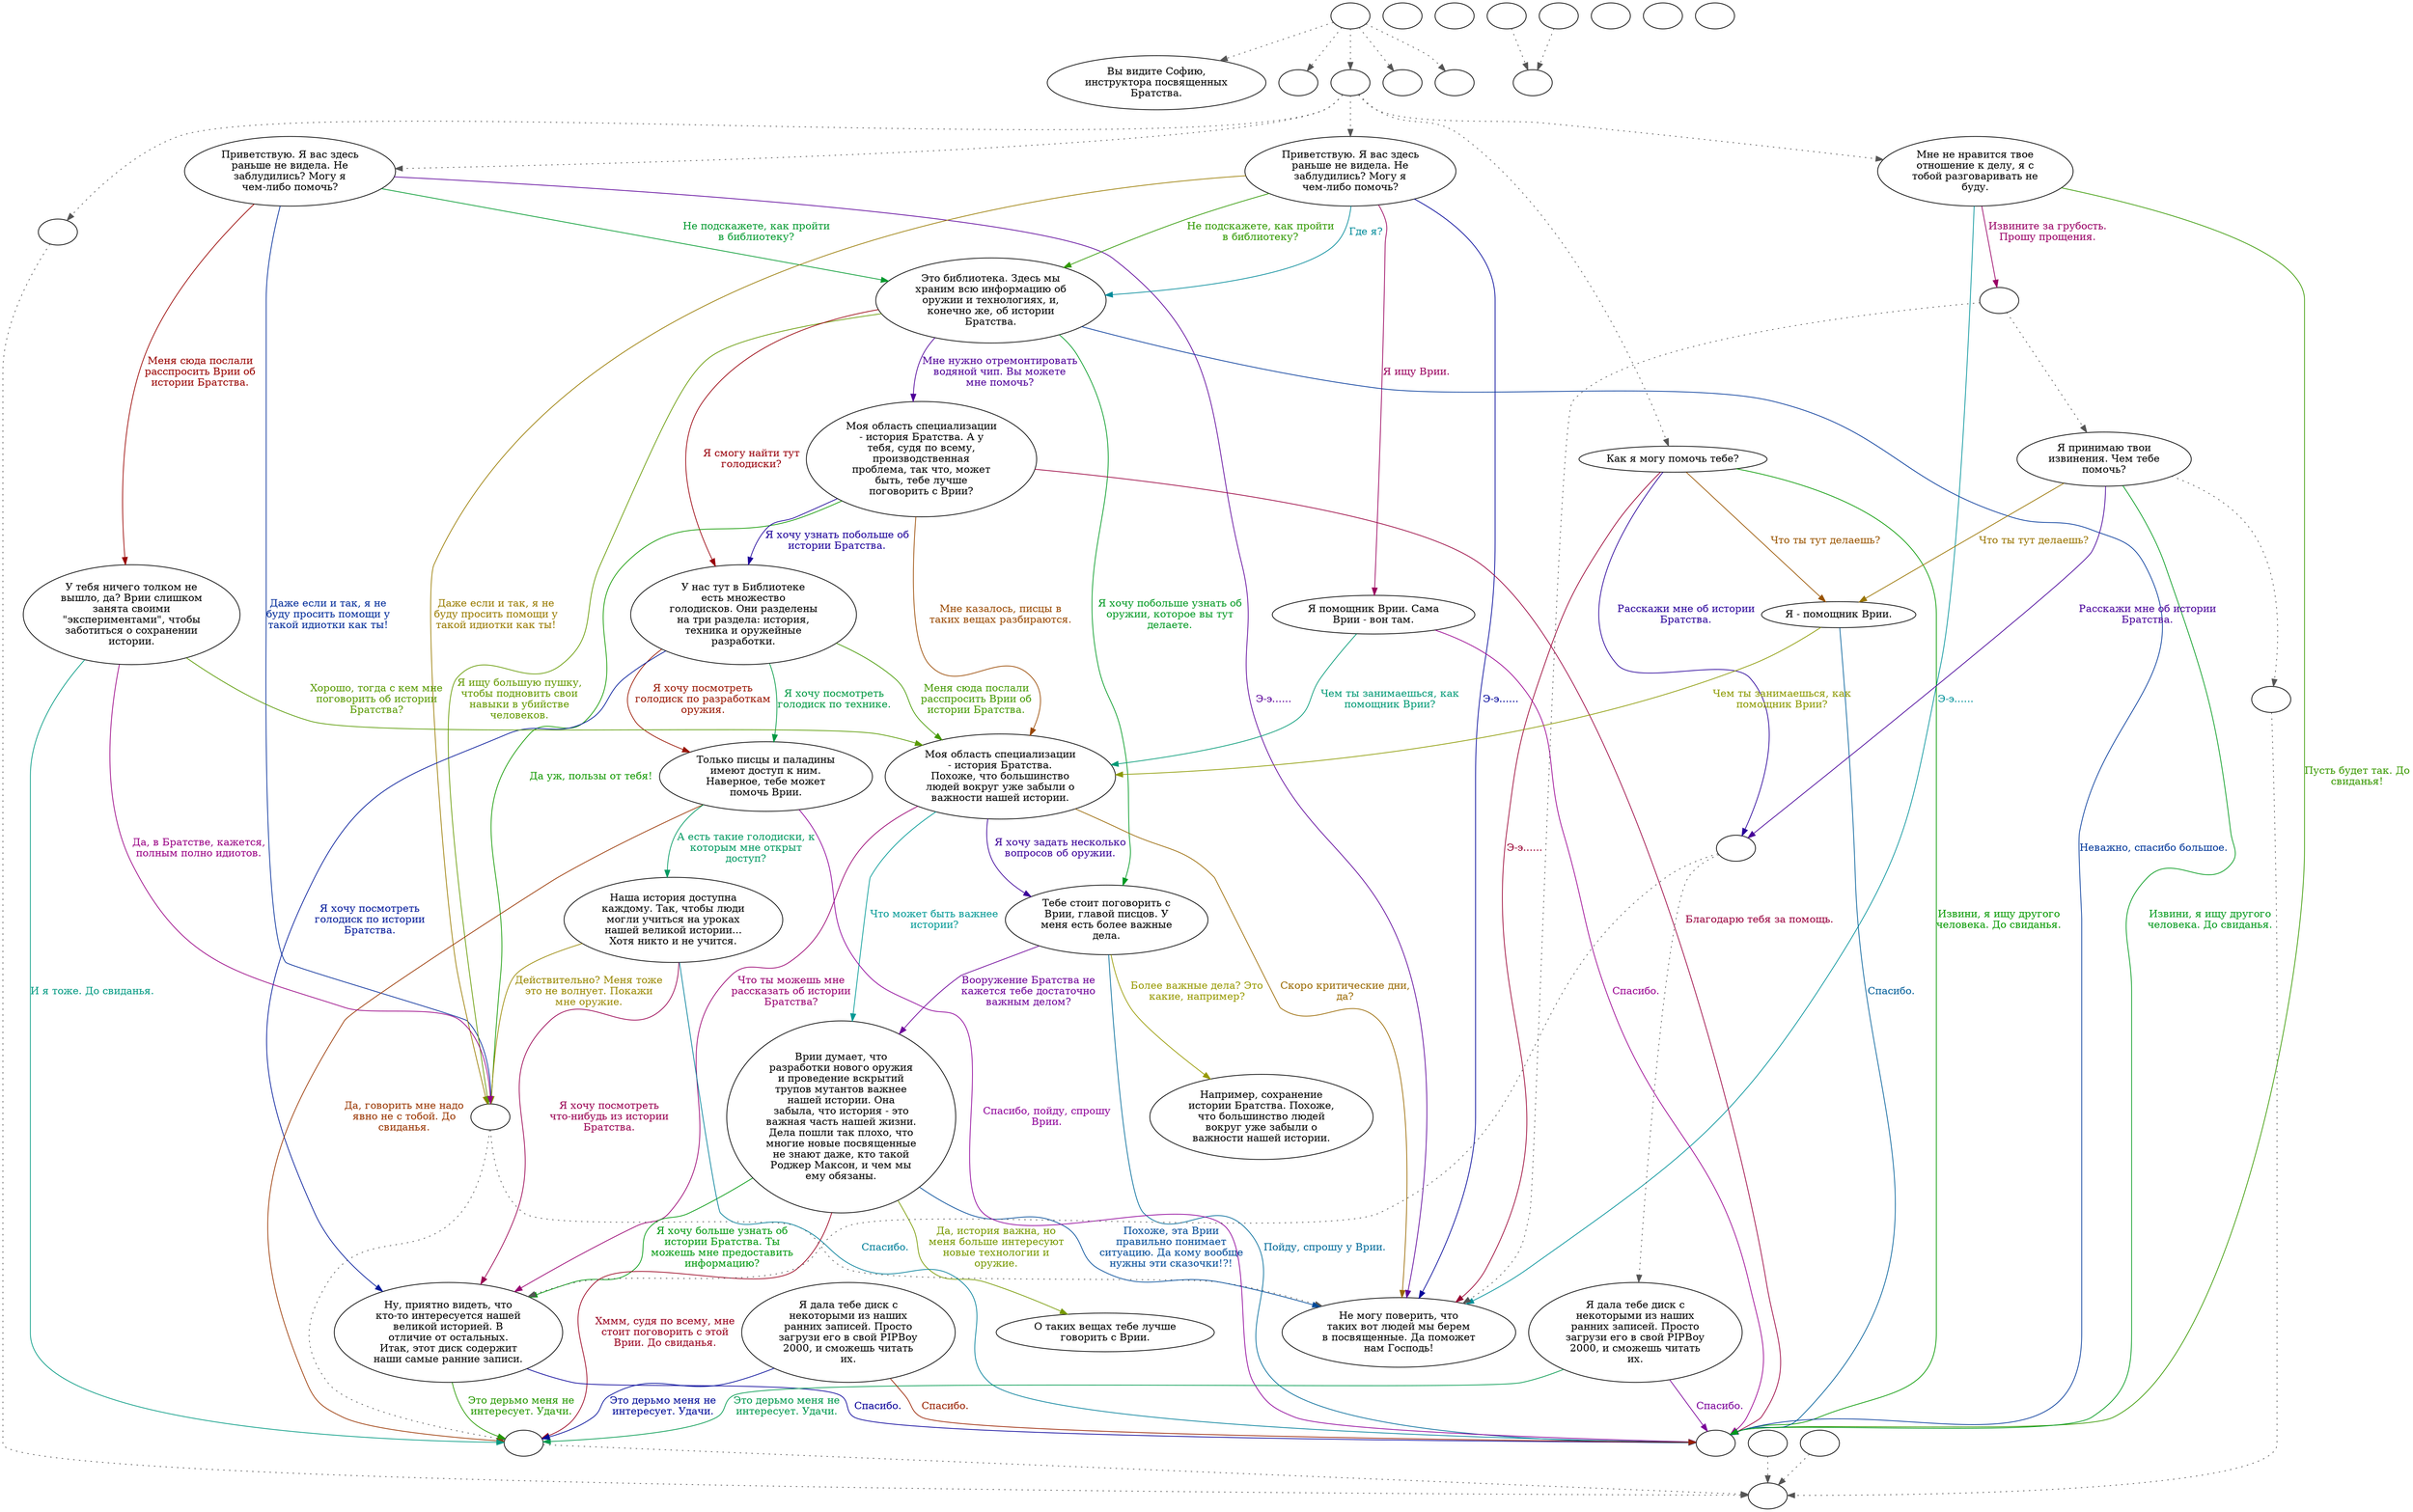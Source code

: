 digraph sophia {
  "start" [style=filled       fillcolor="#FFFFFF"       color="#000000"]
  "start" -> "look_at_p_proc" [style=dotted color="#555555"]
  "start" -> "pickup_p_proc" [style=dotted color="#555555"]
  "start" -> "talk_p_proc" [style=dotted color="#555555"]
  "start" -> "critter_p_proc" [style=dotted color="#555555"]
  "start" -> "destroy_p_proc" [style=dotted color="#555555"]
  "start" [label=""]
  "combat" [style=filled       fillcolor="#FFFFFF"       color="#000000"]
  "combat" [label=""]
  "critter_p_proc" [style=filled       fillcolor="#FFFFFF"       color="#000000"]
  "critter_p_proc" [label=""]
  "pickup_p_proc" [style=filled       fillcolor="#FFFFFF"       color="#000000"]
  "pickup_p_proc" [label=""]
  "talk_p_proc" [style=filled       fillcolor="#FFFFFF"       color="#000000"]
  "talk_p_proc" -> "get_reaction" [style=dotted color="#555555"]
  "talk_p_proc" -> "goto20" [style=dotted color="#555555"]
  "talk_p_proc" -> "goto16" [style=dotted color="#555555"]
  "talk_p_proc" -> "goto14" [style=dotted color="#555555"]
  "talk_p_proc" -> "goto00" [style=dotted color="#555555"]
  "talk_p_proc" [label=""]
  "destroy_p_proc" [style=filled       fillcolor="#FFFFFF"       color="#000000"]
  "destroy_p_proc" [label=""]
  "look_at_p_proc" [style=filled       fillcolor="#FFFFFF"       color="#000000"]
  "look_at_p_proc" [label="Вы видите Софию,\nинструктора посвященных\nБратства."]
  "goto00" [style=filled       fillcolor="#FFFFFF"       color="#000000"]
  "goto00" [label="Приветствую. Я вас здесь\nраньше не видела. Не\nзаблудились? Могу я\nчем-либо помочь?"]
  "goto00" -> "goto01" [label="Э-э......" color="#000499" fontcolor="#000499"]
  "goto00" -> "goto02" [label="Не подскажете, как пройти\nв библиотеку?" color="#319900" fontcolor="#319900"]
  "goto00" -> "goto03" [label="Я ищу Врии." color="#99005D" fontcolor="#99005D"]
  "goto00" -> "goto02" [label="Где я?" color="#008A99" fontcolor="#008A99"]
  "goto00" -> "anger" [label="Даже если и так, я не\nбуду просить помощи у\nтакой идиотки как ты!" color="#997B00" fontcolor="#997B00"]
  "goto01" [style=filled       fillcolor="#FFFFFF"       color="#000000"]
  "goto01" [label="Не могу поверить, что\nтаких вот людей мы берем\nв посвященные. Да поможет\nнам Господь!"]
  "goto02" [style=filled       fillcolor="#FFFFFF"       color="#000000"]
  "goto02" [label="Это библиотека. Здесь мы\nхраним всю информацию об\nоружии и технологиях, и,\nконечно же, об истории\nБратства."]
  "goto02" -> "goto04" [label="Мне нужно отремонтировать\nводяной чип. Вы можете\nмне помочь?" color="#4F0099" fontcolor="#4F0099"]
  "goto02" -> "goto05" [label="Я хочу побольше узнать об\nоружии, которое вы тут\nделаете." color="#009922" fontcolor="#009922"]
  "goto02" -> "goto06" [label="Я смогу найти тут\nголодиски?" color="#99000B" fontcolor="#99000B"]
  "goto02" -> "gotoend" [label="Неважно, спасибо большое." color="#003799" fontcolor="#003799"]
  "goto02" -> "anger" [label="Я ищу большую пушку,\nчтобы подновить свои\nнавыки в убийстве\nчеловеков." color="#649900" fontcolor="#649900"]
  "goto03" [style=filled       fillcolor="#FFFFFF"       color="#000000"]
  "goto03" [label="Я помощник Врии. Сама\nВрии - вон там."]
  "goto03" -> "gotoend" [label="Спасибо." color="#990090" fontcolor="#990090"]
  "goto03" -> "goto07" [label="Чем ты занимаешься, как\nпомощник Врии?" color="#009975" fontcolor="#009975"]
  "goto04" [style=filled       fillcolor="#FFFFFF"       color="#000000"]
  "goto04" [label="Моя область специализации\n- история Братства. А у\nтебя, судя по всему,\nпроизводственная\nпроблема, так что, может\nбыть, тебе лучше\nпоговорить с Врии?"]
  "goto04" -> "goto07" [label="Мне казалось, писцы в\nтаких вещах разбираются." color="#994800" fontcolor="#994800"]
  "goto04" -> "goto06" [label="Я хочу узнать побольше об\nистории Братства." color="#1C0099" fontcolor="#1C0099"]
  "goto04" -> "anger" [label="Да уж, пользы от тебя!" color="#119900" fontcolor="#119900"]
  "goto04" -> "gotoend" [label="Благодарю тебя за помощь." color="#99003E" fontcolor="#99003E"]
  "goto05" [style=filled       fillcolor="#FFFFFF"       color="#000000"]
  "goto05" [label="Тебе стоит поговорить с\nВрии, главой писцов. У\nменя есть более важные\nдела."]
  "goto05" -> "gotoend" [label="Пойду, спрошу у Врии." color="#006A99" fontcolor="#006A99"]
  "goto05" -> "goto08" [label="Более важные дела? Это\nкакие, например?" color="#979900" fontcolor="#979900"]
  "goto05" -> "goto09" [label="Вооружение Братства не\nкажется тебе достаточно\nважным делом?" color="#6E0099" fontcolor="#6E0099"]
  "goto06" [style=filled       fillcolor="#FFFFFF"       color="#000000"]
  "goto06" [label="У нас тут в Библиотеке\nесть множество\nголодисков. Они разделены\nна три раздела: история,\nтехника и оружейные\nразработки."]
  "goto06" -> "goto11" [label="Я хочу посмотреть\nголодиск по технике." color="#009942" fontcolor="#009942"]
  "goto06" -> "goto11" [label="Я хочу посмотреть\nголодиск по разработкам\nоружия." color="#991500" fontcolor="#991500"]
  "goto06" -> "goto12" [label="Я хочу посмотреть\nголодиск по истории\nБратства." color="#001899" fontcolor="#001899"]
  "goto06" -> "goto07" [label="Меня сюда послали\nрасспросить Врии об\nистории Братства." color="#449900" fontcolor="#449900"]
  "goto07" [style=filled       fillcolor="#FFFFFF"       color="#000000"]
  "goto07" [label="Моя область специализации\n- история Братства.\nПохоже, что большинство\nлюдей вокруг уже забыли о\nважности нашей истории."]
  "goto07" -> "goto12" [label="Что ты можешь мне\nрассказать об истории\nБратства?" color="#990071" fontcolor="#990071"]
  "goto07" -> "goto09" [label="Что может быть важнее\nистории?" color="#009995" fontcolor="#009995"]
  "goto07" -> "goto01" [label="Скоро критические дни,\nда?" color="#996800" fontcolor="#996800"]
  "goto07" -> "goto05" [label="Я хочу задать несколько\nвопросов об оружии." color="#3B0099" fontcolor="#3B0099"]
  "goto08" [style=filled       fillcolor="#FFFFFF"       color="#000000"]
  "goto08" [label="Например, сохранение\nистории Братства. Похоже,\nчто большинство людей\nвокруг уже забыли о\nважности нашей истории."]
  "goto09" [style=filled       fillcolor="#FFFFFF"       color="#000000"]
  "goto09" [label="Врии думает, что\nразработки нового оружия\nи проведение вскрытий\nтрупов мутантов важнее\nнашей истории. Она\nзабыла, что история - это\nважная часть нашей жизни.\nДела пошли так плохо, что\nмногие новые посвященные\nне знают даже, кто такой\nРоджер Максон, и чем мы\nему обязаны."]
  "goto09" -> "goto12" [label="Я хочу больше узнать об\nистории Братства. Ты\nможешь мне предоставить\nинформацию?" color="#00990F" fontcolor="#00990F"]
  "goto09" -> "DownReact" [label="Хммм, судя по всему, мне\nстоит поговорить с этой\nВрии. До свиданья." color="#99001E" fontcolor="#99001E"]
  "goto09" -> "goto01" [label="Похоже, эта Врии\nправильно понимает\nситуацию. Да кому вообще\nнужны эти сказочки!?!" color="#004B99" fontcolor="#004B99"]
  "goto09" -> "goto10" [label="Да, история важна, но\nменя больше интересуют\nновые технологии и\nоружие." color="#779900" fontcolor="#779900"]
  "goto10" [style=filled       fillcolor="#FFFFFF"       color="#000000"]
  "goto10" [label="О таких вещах тебе лучше\nговорить с Врии."]
  "goto11" [style=filled       fillcolor="#FFFFFF"       color="#000000"]
  "goto11" [label="Только писцы и паладины\nимеют доступ к ним.\nНаверное, тебе может\nпомочь Врии."]
  "goto11" -> "gotoend" [label="Спасибо, пойду, спрошу\nВрии." color="#8E0099" fontcolor="#8E0099"]
  "goto11" -> "goto13" [label="А есть такие голодиски, к\nкоторым мне открыт\nдоступ?" color="#009961" fontcolor="#009961"]
  "goto11" -> "DownReact" [label="Да, говорить мне надо\nявно не с тобой. До\nсвиданья." color="#993500" fontcolor="#993500"]
  "goto12" [style=filled       fillcolor="#FFFFFF"       color="#000000"]
  "goto12" [label="Ну, приятно видеть, что\nкто-то интересуется нашей\nвеликой историей. В\nотличие от остальных.\nИтак, этот диск содержит\nнаши самые ранние записи."]
  "goto12" -> "gotoend" [label="Спасибо." color="#080099" fontcolor="#080099"]
  "goto12" -> "DownReact" [label="Это дерьмо меня не\nинтересует. Удачи." color="#259900" fontcolor="#259900"]
  "goto13" [style=filled       fillcolor="#FFFFFF"       color="#000000"]
  "goto13" [label="Наша история доступна\nкаждому. Так, чтобы люди\nмогли учиться на уроках\nнашей великой истории...\nХотя никто и не учится."]
  "goto13" -> "goto12" [label="Я хочу посмотреть\nчто-нибудь из истории\nБратства." color="#990051" fontcolor="#990051"]
  "goto13" -> "gotoend" [label="Спасибо." color="#007E99" fontcolor="#007E99"]
  "goto13" -> "anger" [label="Действительно? Меня тоже\nэто не волнует. Покажи\nмне оружие." color="#998800" fontcolor="#998800"]
  "goto14" [style=filled       fillcolor="#FFFFFF"       color="#000000"]
  "goto14" [label="Приветствую. Я вас здесь\nраньше не видела. Не\nзаблудились? Могу я\nчем-либо помочь?"]
  "goto14" -> "goto01" [label="Э-э......" color="#5B0099" fontcolor="#5B0099"]
  "goto14" -> "goto02" [label="Не подскажете, как пройти\nв библиотеку?" color="#00992E" fontcolor="#00992E"]
  "goto14" -> "goto15" [label="Меня сюда послали\nрасспросить Врии об\nистории Братства." color="#990200" fontcolor="#990200"]
  "goto14" -> "anger" [label="Даже если и так, я не\nбуду просить помощи у\nтакой идиотки как ты!" color="#002B99" fontcolor="#002B99"]
  "goto15" [style=filled       fillcolor="#FFFFFF"       color="#000000"]
  "goto15" [label="У тебя ничего толком не\nвышло, да? Врии слишком\nзанята своими\n\"экспериментами\", чтобы\nзаботиться о сохранении\nистории."]
  "goto15" -> "goto07" [label="Хорошо, тогда с кем мне\nпоговорить об истории\nБратства?" color="#589900" fontcolor="#589900"]
  "goto15" -> "anger" [label="Да, в Братстве, кажется,\nполным полно идиотов." color="#990084" fontcolor="#990084"]
  "goto15" -> "DownReact" [label="И я тоже. До свиданья." color="#009981" fontcolor="#009981"]
  "goto16" [style=filled       fillcolor="#FFFFFF"       color="#000000"]
  "goto16" [label="Как я могу помочь тебе?"]
  "goto16" -> "goto17" [label="Что ты тут делаешь?" color="#995400" fontcolor="#995400"]
  "goto16" -> "goto16b" [label="Расскажи мне об истории\nБратства." color="#280099" fontcolor="#280099"]
  "goto16" -> "gotoend" [label="Извини, я ищу другого\nчеловека. До свиданья." color="#059900" fontcolor="#059900"]
  "goto16" -> "goto01" [label="Э-э......" color="#990032" fontcolor="#990032"]
  "goto16b" [style=filled       fillcolor="#FFFFFF"       color="#000000"]
  "goto16b" -> "goto12" [style=dotted color="#555555"]
  "goto16b" -> "goto18" [style=dotted color="#555555"]
  "goto16b" [label=""]
  "goto17" [style=filled       fillcolor="#FFFFFF"       color="#000000"]
  "goto17" [label="Я - помощник Врии."]
  "goto17" -> "gotoend" [label="Спасибо." color="#005E99" fontcolor="#005E99"]
  "goto17" -> "goto07" [label="Чем ты занимаешься, как\nпомощник Врии?" color="#8B9900" fontcolor="#8B9900"]
  "goto18" [style=filled       fillcolor="#FFFFFF"       color="#000000"]
  "goto18" [label="Я дала тебе диск с\nнекоторыми из наших\nранних записей. Просто\nзагрузи его в свой PIPBoy\n2000, и сможешь читать\nих."]
  "goto18" -> "gotoend" [label="Спасибо." color="#7A0099" fontcolor="#7A0099"]
  "goto18" -> "DownReact" [label="Это дерьмо меня не\nинтересует. Удачи." color="#00994E" fontcolor="#00994E"]
  "goto19" [style=filled       fillcolor="#FFFFFF"       color="#000000"]
  "goto19" [label="Я дала тебе диск с\nнекоторыми из наших\nранних записей. Просто\nзагрузи его в свой PIPBoy\n2000, и сможешь читать\nих."]
  "goto19" -> "gotoend" [label="Спасибо." color="#992100" fontcolor="#992100"]
  "goto19" -> "DownReact" [label="Это дерьмо меня не\nинтересует. Удачи." color="#000B99" fontcolor="#000B99"]
  "goto20" [style=filled       fillcolor="#FFFFFF"       color="#000000"]
  "goto20" [label="Мне не нравится твое\nотношение к делу, я с\nтобой разговаривать не\nбуду."]
  "goto20" -> "gotoend" [label="Пусть будет так. До\nсвиданья!" color="#389900" fontcolor="#389900"]
  "goto20" -> "goto20b" [label="Извините за грубость.\nПрошу прощения." color="#990065" fontcolor="#990065"]
  "goto20" -> "goto01" [label="Э-э......" color="#009199" fontcolor="#009199"]
  "goto20b" [style=filled       fillcolor="#FFFFFF"       color="#000000"]
  "goto20b" -> "goto21" [style=dotted color="#555555"]
  "goto20b" -> "goto01" [style=dotted color="#555555"]
  "goto20b" [label=""]
  "goto21" [style=filled       fillcolor="#FFFFFF"       color="#000000"]
  "goto21" -> "UpReact" [style=dotted color="#555555"]
  "goto21" [label="Я принимаю твои\nизвинения. Чем тебе\nпомочь?"]
  "goto21" -> "goto17" [label="Что ты тут делаешь?" color="#997400" fontcolor="#997400"]
  "goto21" -> "goto16b" [label="Расскажи мне об истории\nБратства." color="#470099" fontcolor="#470099"]
  "goto21" -> "gotoend" [label="Извини, я ищу другого\nчеловека. До свиданья." color="#00991B" fontcolor="#00991B"]
  "anger" [style=filled       fillcolor="#FFFFFF"       color="#000000"]
  "anger" -> "DownReact" [style=dotted color="#555555"]
  "anger" -> "goto01" [style=dotted color="#555555"]
  "anger" [label=""]
  "gotoend" [style=filled       fillcolor="#FFFFFF"       color="#000000"]
  "gotoend" [label=""]
  "gotostory" [style=filled       fillcolor="#FFFFFF"       color="#000000"]
  "gotostory" [label=""]
  "get_reaction" [style=filled       fillcolor="#FFFFFF"       color="#000000"]
  "get_reaction" -> "ReactToLevel" [style=dotted color="#555555"]
  "get_reaction" [label=""]
  "ReactToLevel" [style=filled       fillcolor="#FFFFFF"       color="#000000"]
  "ReactToLevel" [label=""]
  "LevelToReact" [style=filled       fillcolor="#FFFFFF"       color="#000000"]
  "LevelToReact" [label=""]
  "UpReact" [style=filled       fillcolor="#FFFFFF"       color="#000000"]
  "UpReact" -> "ReactToLevel" [style=dotted color="#555555"]
  "UpReact" [label=""]
  "DownReact" [style=filled       fillcolor="#FFFFFF"       color="#000000"]
  "DownReact" -> "ReactToLevel" [style=dotted color="#555555"]
  "DownReact" [label=""]
  "BottomReact" [style=filled       fillcolor="#FFFFFF"       color="#000000"]
  "BottomReact" [label=""]
  "TopReact" [style=filled       fillcolor="#FFFFFF"       color="#000000"]
  "TopReact" [label=""]
  "BigUpReact" [style=filled       fillcolor="#FFFFFF"       color="#000000"]
  "BigUpReact" -> "ReactToLevel" [style=dotted color="#555555"]
  "BigUpReact" [label=""]
  "BigDownReact" [style=filled       fillcolor="#FFFFFF"       color="#000000"]
  "BigDownReact" -> "ReactToLevel" [style=dotted color="#555555"]
  "BigDownReact" [label=""]
  "UpReactLevel" [style=filled       fillcolor="#FFFFFF"       color="#000000"]
  "UpReactLevel" -> "LevelToReact" [style=dotted color="#555555"]
  "UpReactLevel" [label=""]
  "DownReactLevel" [style=filled       fillcolor="#FFFFFF"       color="#000000"]
  "DownReactLevel" -> "LevelToReact" [style=dotted color="#555555"]
  "DownReactLevel" [label=""]
  "Goodbyes" [style=filled       fillcolor="#FFFFFF"       color="#000000"]
  "Goodbyes" [label=""]
}